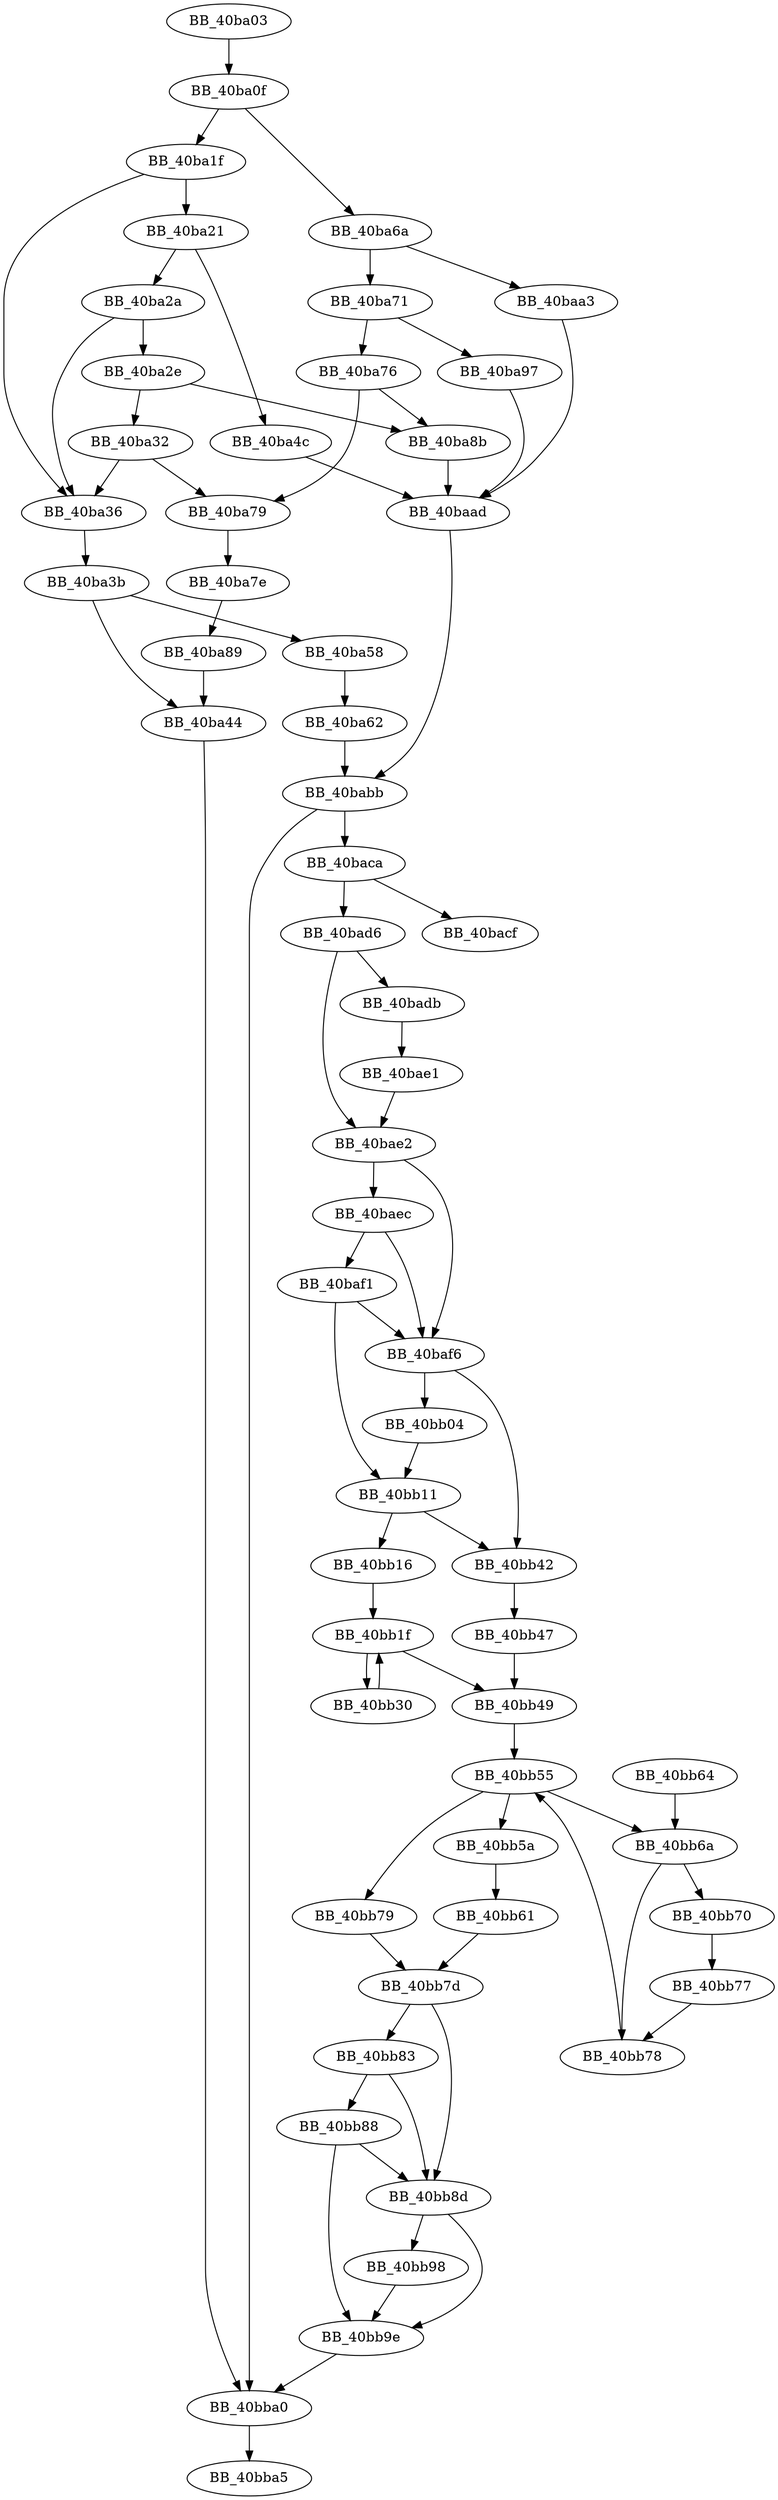 DiGraph _raise{
BB_40ba03->BB_40ba0f
BB_40ba0f->BB_40ba1f
BB_40ba0f->BB_40ba6a
BB_40ba1f->BB_40ba21
BB_40ba1f->BB_40ba36
BB_40ba21->BB_40ba2a
BB_40ba21->BB_40ba4c
BB_40ba2a->BB_40ba2e
BB_40ba2a->BB_40ba36
BB_40ba2e->BB_40ba32
BB_40ba2e->BB_40ba8b
BB_40ba32->BB_40ba36
BB_40ba32->BB_40ba79
BB_40ba36->BB_40ba3b
BB_40ba3b->BB_40ba44
BB_40ba3b->BB_40ba58
BB_40ba44->BB_40bba0
BB_40ba4c->BB_40baad
BB_40ba58->BB_40ba62
BB_40ba62->BB_40babb
BB_40ba6a->BB_40ba71
BB_40ba6a->BB_40baa3
BB_40ba71->BB_40ba76
BB_40ba71->BB_40ba97
BB_40ba76->BB_40ba79
BB_40ba76->BB_40ba8b
BB_40ba79->BB_40ba7e
BB_40ba7e->BB_40ba89
BB_40ba89->BB_40ba44
BB_40ba8b->BB_40baad
BB_40ba97->BB_40baad
BB_40baa3->BB_40baad
BB_40baad->BB_40babb
BB_40babb->BB_40baca
BB_40babb->BB_40bba0
BB_40baca->BB_40bacf
BB_40baca->BB_40bad6
BB_40bad6->BB_40badb
BB_40bad6->BB_40bae2
BB_40badb->BB_40bae1
BB_40bae1->BB_40bae2
BB_40bae2->BB_40baec
BB_40bae2->BB_40baf6
BB_40baec->BB_40baf1
BB_40baec->BB_40baf6
BB_40baf1->BB_40baf6
BB_40baf1->BB_40bb11
BB_40baf6->BB_40bb04
BB_40baf6->BB_40bb42
BB_40bb04->BB_40bb11
BB_40bb11->BB_40bb16
BB_40bb11->BB_40bb42
BB_40bb16->BB_40bb1f
BB_40bb1f->BB_40bb30
BB_40bb1f->BB_40bb49
BB_40bb30->BB_40bb1f
BB_40bb42->BB_40bb47
BB_40bb47->BB_40bb49
BB_40bb49->BB_40bb55
BB_40bb55->BB_40bb5a
BB_40bb55->BB_40bb6a
BB_40bb55->BB_40bb79
BB_40bb5a->BB_40bb61
BB_40bb61->BB_40bb7d
BB_40bb64->BB_40bb6a
BB_40bb6a->BB_40bb70
BB_40bb6a->BB_40bb78
BB_40bb70->BB_40bb77
BB_40bb77->BB_40bb78
BB_40bb78->BB_40bb55
BB_40bb79->BB_40bb7d
BB_40bb7d->BB_40bb83
BB_40bb7d->BB_40bb8d
BB_40bb83->BB_40bb88
BB_40bb83->BB_40bb8d
BB_40bb88->BB_40bb8d
BB_40bb88->BB_40bb9e
BB_40bb8d->BB_40bb98
BB_40bb8d->BB_40bb9e
BB_40bb98->BB_40bb9e
BB_40bb9e->BB_40bba0
BB_40bba0->BB_40bba5
}
